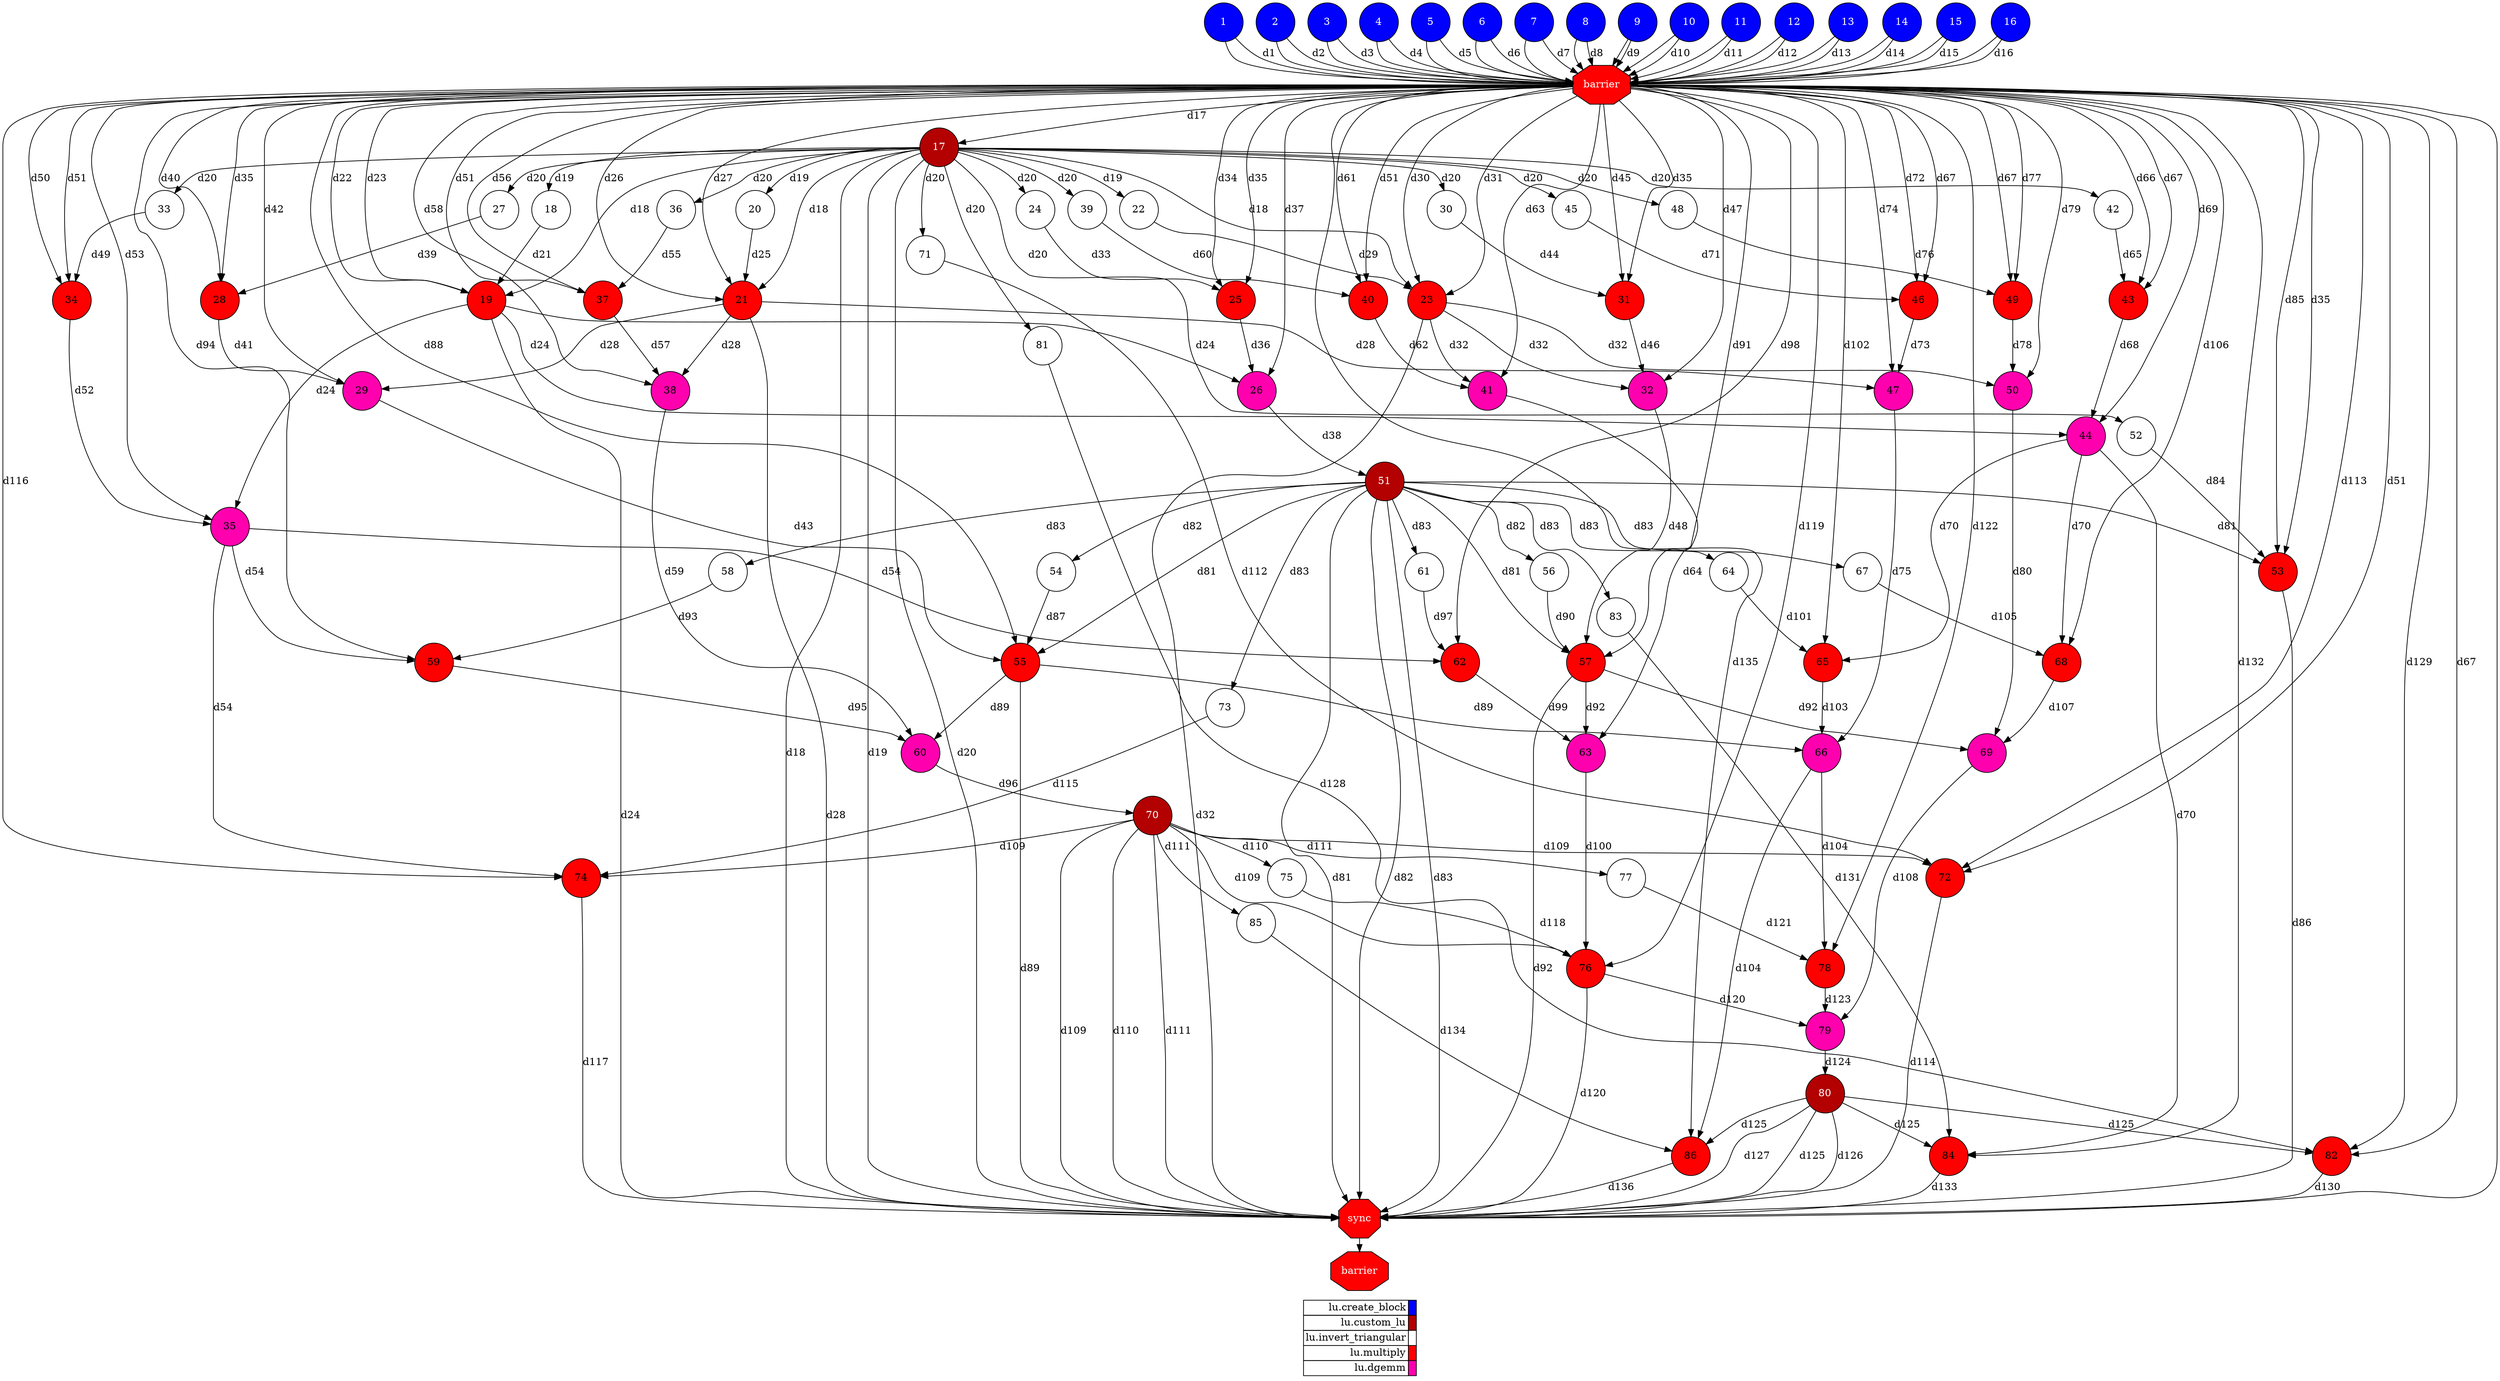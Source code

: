 digraph {
  rankdir=TB;
  labeljust="l";
  subgraph dependence_graph {
    ranksep=0.20;
    node[height=0.75];

1[shape=circle, style=filled fillcolor="#0000ff" fontcolor="#ffffff"];
2[shape=circle, style=filled fillcolor="#0000ff" fontcolor="#ffffff"];
3[shape=circle, style=filled fillcolor="#0000ff" fontcolor="#ffffff"];
4[shape=circle, style=filled fillcolor="#0000ff" fontcolor="#ffffff"];
5[shape=circle, style=filled fillcolor="#0000ff" fontcolor="#ffffff"];
6[shape=circle, style=filled fillcolor="#0000ff" fontcolor="#ffffff"];
7[shape=circle, style=filled fillcolor="#0000ff" fontcolor="#ffffff"];
8[shape=circle, style=filled fillcolor="#0000ff" fontcolor="#ffffff"];
9[shape=circle, style=filled fillcolor="#0000ff" fontcolor="#ffffff"];
10[shape=circle, style=filled fillcolor="#0000ff" fontcolor="#ffffff"];
11[shape=circle, style=filled fillcolor="#0000ff" fontcolor="#ffffff"];
12[shape=circle, style=filled fillcolor="#0000ff" fontcolor="#ffffff"];
13[shape=circle, style=filled fillcolor="#0000ff" fontcolor="#ffffff"];
14[shape=circle, style=filled fillcolor="#0000ff" fontcolor="#ffffff"];
15[shape=circle, style=filled fillcolor="#0000ff" fontcolor="#ffffff"];
16[shape=circle, style=filled fillcolor="#0000ff" fontcolor="#ffffff"];
Synchro1[label="barrier", shape=octagon, style=filled fillcolor="#ff0000" fontcolor="#FFFFFF"];
6 -> Synchro1;
1 -> Synchro1;
11 -> Synchro1;
12 -> Synchro1;
16 -> Synchro1;
7 -> Synchro1;
13 -> Synchro1;
10 -> Synchro1;
5 -> Synchro1;
8 -> Synchro1;
9 -> Synchro1;
3 -> Synchro1;
2 -> Synchro1;
14 -> Synchro1;
15 -> Synchro1;
4 -> Synchro1;
1 -> Synchro1[ label="d1" ];
2 -> Synchro1[ label="d2" ];
3 -> Synchro1[ label="d3" ];
4 -> Synchro1[ label="d4" ];
5 -> Synchro1[ label="d5" ];
6 -> Synchro1[ label="d6" ];
7 -> Synchro1[ label="d7" ];
8 -> Synchro1[ label="d8" ];
9 -> Synchro1[ label="d9" ];
10 -> Synchro1[ label="d10" ];
11 -> Synchro1[ label="d11" ];
12 -> Synchro1[ label="d12" ];
13 -> Synchro1[ label="d13" ];
14 -> Synchro1[ label="d14" ];
15 -> Synchro1[ label="d15" ];
16 -> Synchro1[ label="d16" ];
17[shape=circle, style=filled fillcolor="#b30000" fontcolor="#ffffff"];
Synchro1 -> 17[ label="d17" ];
18[shape=circle, style=filled fillcolor="#ffffff" fontcolor="#000000"];
17 -> 18[ label="d19" ];
19[shape=circle, style=filled fillcolor="#ff0000" fontcolor="#000000"];
Synchro1 -> 19[ label="d22" ];
18 -> 19[ label="d21" ];
17 -> 19[ label="d18" ];
Synchro1 -> 19[ label="d23" ];
20[shape=circle, style=filled fillcolor="#ffffff" fontcolor="#000000"];
17 -> 20[ label="d19" ];
21[shape=circle, style=filled fillcolor="#ff0000" fontcolor="#000000"];
Synchro1 -> 21[ label="d26" ];
20 -> 21[ label="d25" ];
17 -> 21[ label="d18" ];
Synchro1 -> 21[ label="d27" ];
22[shape=circle, style=filled fillcolor="#ffffff" fontcolor="#000000"];
17 -> 22[ label="d19" ];
23[shape=circle, style=filled fillcolor="#ff0000" fontcolor="#000000"];
Synchro1 -> 23[ label="d30" ];
22 -> 23[ label="d29" ];
17 -> 23[ label="d18" ];
Synchro1 -> 23[ label="d31" ];
24[shape=circle, style=filled fillcolor="#ffffff" fontcolor="#000000"];
17 -> 24[ label="d20" ];
25[shape=circle, style=filled fillcolor="#ff0000" fontcolor="#000000"];
Synchro1 -> 25[ label="d34" ];
Synchro1 -> 25[ label="d35" ];
24 -> 25[ label="d33" ];
26[shape=circle, style=filled fillcolor="#ff00ae" fontcolor="#000000"];
Synchro1 -> 26[ label="d37" ];
25 -> 26[ label="d36" ];
19 -> 26[ label="d24" ];
27[shape=circle, style=filled fillcolor="#ffffff" fontcolor="#000000"];
17 -> 27[ label="d20" ];
28[shape=circle, style=filled fillcolor="#ff0000" fontcolor="#000000"];
Synchro1 -> 28[ label="d40" ];
Synchro1 -> 28[ label="d35" ];
27 -> 28[ label="d39" ];
29[shape=circle, style=filled fillcolor="#ff00ae" fontcolor="#000000"];
Synchro1 -> 29[ label="d42" ];
28 -> 29[ label="d41" ];
21 -> 29[ label="d28" ];
30[shape=circle, style=filled fillcolor="#ffffff" fontcolor="#000000"];
17 -> 30[ label="d20" ];
31[shape=circle, style=filled fillcolor="#ff0000" fontcolor="#000000"];
Synchro1 -> 31[ label="d45" ];
Synchro1 -> 31[ label="d35" ];
30 -> 31[ label="d44" ];
32[shape=circle, style=filled fillcolor="#ff00ae" fontcolor="#000000"];
Synchro1 -> 32[ label="d47" ];
31 -> 32[ label="d46" ];
23 -> 32[ label="d32" ];
33[shape=circle, style=filled fillcolor="#ffffff" fontcolor="#000000"];
17 -> 33[ label="d20" ];
34[shape=circle, style=filled fillcolor="#ff0000" fontcolor="#000000"];
Synchro1 -> 34[ label="d50" ];
Synchro1 -> 34[ label="d51" ];
33 -> 34[ label="d49" ];
35[shape=circle, style=filled fillcolor="#ff00ae" fontcolor="#000000"];
Synchro1 -> 35[ label="d53" ];
34 -> 35[ label="d52" ];
19 -> 35[ label="d24" ];
36[shape=circle, style=filled fillcolor="#ffffff" fontcolor="#000000"];
17 -> 36[ label="d20" ];
37[shape=circle, style=filled fillcolor="#ff0000" fontcolor="#000000"];
Synchro1 -> 37[ label="d56" ];
Synchro1 -> 37[ label="d51" ];
36 -> 37[ label="d55" ];
38[shape=circle, style=filled fillcolor="#ff00ae" fontcolor="#000000"];
Synchro1 -> 38[ label="d58" ];
37 -> 38[ label="d57" ];
21 -> 38[ label="d28" ];
39[shape=circle, style=filled fillcolor="#ffffff" fontcolor="#000000"];
17 -> 39[ label="d20" ];
40[shape=circle, style=filled fillcolor="#ff0000" fontcolor="#000000"];
Synchro1 -> 40[ label="d61" ];
Synchro1 -> 40[ label="d51" ];
39 -> 40[ label="d60" ];
41[shape=circle, style=filled fillcolor="#ff00ae" fontcolor="#000000"];
Synchro1 -> 41[ label="d63" ];
40 -> 41[ label="d62" ];
23 -> 41[ label="d32" ];
42[shape=circle, style=filled fillcolor="#ffffff" fontcolor="#000000"];
17 -> 42[ label="d20" ];
43[shape=circle, style=filled fillcolor="#ff0000" fontcolor="#000000"];
Synchro1 -> 43[ label="d66" ];
Synchro1 -> 43[ label="d67" ];
42 -> 43[ label="d65" ];
44[shape=circle, style=filled fillcolor="#ff00ae" fontcolor="#000000"];
Synchro1 -> 44[ label="d69" ];
43 -> 44[ label="d68" ];
19 -> 44[ label="d24" ];
45[shape=circle, style=filled fillcolor="#ffffff" fontcolor="#000000"];
17 -> 45[ label="d20" ];
46[shape=circle, style=filled fillcolor="#ff0000" fontcolor="#000000"];
Synchro1 -> 46[ label="d72" ];
Synchro1 -> 46[ label="d67" ];
45 -> 46[ label="d71" ];
47[shape=circle, style=filled fillcolor="#ff00ae" fontcolor="#000000"];
Synchro1 -> 47[ label="d74" ];
46 -> 47[ label="d73" ];
21 -> 47[ label="d28" ];
48[shape=circle, style=filled fillcolor="#ffffff" fontcolor="#000000"];
17 -> 48[ label="d20" ];
49[shape=circle, style=filled fillcolor="#ff0000" fontcolor="#000000"];
Synchro1 -> 49[ label="d77" ];
Synchro1 -> 49[ label="d67" ];
48 -> 49[ label="d76" ];
50[shape=circle, style=filled fillcolor="#ff00ae" fontcolor="#000000"];
Synchro1 -> 50[ label="d79" ];
49 -> 50[ label="d78" ];
23 -> 50[ label="d32" ];
51[shape=circle, style=filled fillcolor="#b30000" fontcolor="#ffffff"];
26 -> 51[ label="d38" ];
52[shape=circle, style=filled fillcolor="#ffffff" fontcolor="#000000"];
17 -> 52[ label="d20" ];
53[shape=circle, style=filled fillcolor="#ff0000" fontcolor="#000000"];
Synchro1 -> 53[ label="d85" ];
51 -> 53[ label="d81" ];
Synchro1 -> 53[ label="d35" ];
52 -> 53[ label="d84" ];
54[shape=circle, style=filled fillcolor="#ffffff" fontcolor="#000000"];
51 -> 54[ label="d82" ];
55[shape=circle, style=filled fillcolor="#ff0000" fontcolor="#000000"];
Synchro1 -> 55[ label="d88" ];
54 -> 55[ label="d87" ];
51 -> 55[ label="d81" ];
29 -> 55[ label="d43" ];
56[shape=circle, style=filled fillcolor="#ffffff" fontcolor="#000000"];
51 -> 56[ label="d82" ];
57[shape=circle, style=filled fillcolor="#ff0000" fontcolor="#000000"];
Synchro1 -> 57[ label="d91" ];
56 -> 57[ label="d90" ];
51 -> 57[ label="d81" ];
32 -> 57[ label="d48" ];
58[shape=circle, style=filled fillcolor="#ffffff" fontcolor="#000000"];
51 -> 58[ label="d83" ];
59[shape=circle, style=filled fillcolor="#ff0000" fontcolor="#000000"];
Synchro1 -> 59[ label="d94" ];
35 -> 59[ label="d54" ];
58 -> 59[ label="d93" ];
60[shape=circle, style=filled fillcolor="#ff00ae" fontcolor="#000000"];
38 -> 60[ label="d59" ];
59 -> 60[ label="d95" ];
55 -> 60[ label="d89" ];
61[shape=circle, style=filled fillcolor="#ffffff" fontcolor="#000000"];
51 -> 61[ label="d83" ];
62[shape=circle, style=filled fillcolor="#ff0000" fontcolor="#000000"];
Synchro1 -> 62[ label="d98" ];
35 -> 62[ label="d54" ];
61 -> 62[ label="d97" ];
63[shape=circle, style=filled fillcolor="#ff00ae" fontcolor="#000000"];
41 -> 63[ label="d64" ];
62 -> 63[ label="d99" ];
57 -> 63[ label="d92" ];
64[shape=circle, style=filled fillcolor="#ffffff" fontcolor="#000000"];
51 -> 64[ label="d83" ];
65[shape=circle, style=filled fillcolor="#ff0000" fontcolor="#000000"];
Synchro1 -> 65[ label="d102" ];
44 -> 65[ label="d70" ];
64 -> 65[ label="d101" ];
66[shape=circle, style=filled fillcolor="#ff00ae" fontcolor="#000000"];
47 -> 66[ label="d75" ];
65 -> 66[ label="d103" ];
55 -> 66[ label="d89" ];
67[shape=circle, style=filled fillcolor="#ffffff" fontcolor="#000000"];
51 -> 67[ label="d83" ];
68[shape=circle, style=filled fillcolor="#ff0000" fontcolor="#000000"];
Synchro1 -> 68[ label="d106" ];
44 -> 68[ label="d70" ];
67 -> 68[ label="d105" ];
69[shape=circle, style=filled fillcolor="#ff00ae" fontcolor="#000000"];
50 -> 69[ label="d80" ];
68 -> 69[ label="d107" ];
57 -> 69[ label="d92" ];
70[shape=circle, style=filled fillcolor="#b30000" fontcolor="#ffffff"];
60 -> 70[ label="d96" ];
71[shape=circle, style=filled fillcolor="#ffffff" fontcolor="#000000"];
17 -> 71[ label="d20" ];
72[shape=circle, style=filled fillcolor="#ff0000" fontcolor="#000000"];
Synchro1 -> 72[ label="d113" ];
70 -> 72[ label="d109" ];
Synchro1 -> 72[ label="d51" ];
71 -> 72[ label="d112" ];
73[shape=circle, style=filled fillcolor="#ffffff" fontcolor="#000000"];
51 -> 73[ label="d83" ];
74[shape=circle, style=filled fillcolor="#ff0000" fontcolor="#000000"];
Synchro1 -> 74[ label="d116" ];
70 -> 74[ label="d109" ];
35 -> 74[ label="d54" ];
73 -> 74[ label="d115" ];
75[shape=circle, style=filled fillcolor="#ffffff" fontcolor="#000000"];
70 -> 75[ label="d110" ];
76[shape=circle, style=filled fillcolor="#ff0000" fontcolor="#000000"];
Synchro1 -> 76[ label="d119" ];
75 -> 76[ label="d118" ];
70 -> 76[ label="d109" ];
63 -> 76[ label="d100" ];
77[shape=circle, style=filled fillcolor="#ffffff" fontcolor="#000000"];
70 -> 77[ label="d111" ];
78[shape=circle, style=filled fillcolor="#ff0000" fontcolor="#000000"];
Synchro1 -> 78[ label="d122" ];
66 -> 78[ label="d104" ];
77 -> 78[ label="d121" ];
79[shape=circle, style=filled fillcolor="#ff00ae" fontcolor="#000000"];
69 -> 79[ label="d108" ];
78 -> 79[ label="d123" ];
76 -> 79[ label="d120" ];
80[shape=circle, style=filled fillcolor="#b30000" fontcolor="#ffffff"];
79 -> 80[ label="d124" ];
81[shape=circle, style=filled fillcolor="#ffffff" fontcolor="#000000"];
17 -> 81[ label="d20" ];
82[shape=circle, style=filled fillcolor="#ff0000" fontcolor="#000000"];
Synchro1 -> 82[ label="d129" ];
80 -> 82[ label="d125" ];
Synchro1 -> 82[ label="d67" ];
81 -> 82[ label="d128" ];
83[shape=circle, style=filled fillcolor="#ffffff" fontcolor="#000000"];
51 -> 83[ label="d83" ];
84[shape=circle, style=filled fillcolor="#ff0000" fontcolor="#000000"];
Synchro1 -> 84[ label="d132" ];
80 -> 84[ label="d125" ];
44 -> 84[ label="d70" ];
83 -> 84[ label="d131" ];
85[shape=circle, style=filled fillcolor="#ffffff" fontcolor="#000000"];
70 -> 85[ label="d111" ];
86[shape=circle, style=filled fillcolor="#ff0000" fontcolor="#000000"];
Synchro1 -> 86[ label="d135" ];
80 -> 86[ label="d125" ];
66 -> 86[ label="d104" ];
85 -> 86[ label="d134" ];
Synchro2[label="sync", shape=octagon, style=filled fillcolor="#ff0000" fontcolor="#FFFFFF"];
Synchro1 -> Synchro2;
17 -> Synchro2[ label="d18" ];
51 -> Synchro2[ label="d81" ];
70 -> Synchro2[ label="d109" ];
80 -> Synchro2[ label="d125" ];
17 -> Synchro2[ label="d19" ];
53 -> Synchro2[ label="d86" ];
51 -> Synchro2[ label="d82" ];
72 -> Synchro2[ label="d114" ];
74 -> Synchro2[ label="d117" ];
70 -> Synchro2[ label="d110" ];
82 -> Synchro2[ label="d130" ];
84 -> Synchro2[ label="d133" ];
86 -> Synchro2[ label="d136" ];
80 -> Synchro2[ label="d126" ];
17 -> Synchro2[ label="d20" ];
19 -> Synchro2[ label="d24" ];
21 -> Synchro2[ label="d28" ];
23 -> Synchro2[ label="d32" ];
51 -> Synchro2[ label="d83" ];
55 -> Synchro2[ label="d89" ];
57 -> Synchro2[ label="d92" ];
70 -> Synchro2[ label="d111" ];
76 -> Synchro2[ label="d120" ];
80 -> Synchro2[ label="d127" ];
Synchro3[label="barrier", shape=octagon, style=filled fillcolor="#ff0000" fontcolor="#FFFFFF"];
Synchro2 -> Synchro3;  }
  subgraph legend {
    rank=sink;
    node [shape=plaintext, height=0.75];
    ranksep=0.20;
    label = "Legend";
    key [label=<
      <table border="0" cellpadding="2" cellspacing="0" cellborder="1">
<tr>
<td align="right">lu.create_block</td>
<td bgcolor="#0000ff">&nbsp;</td>
</tr>
<tr>
<td align="right">lu.custom_lu</td>
<td bgcolor="#b30000">&nbsp;</td>
</tr>
<tr>
<td align="right">lu.invert_triangular</td>
<td bgcolor="#ffffff">&nbsp;</td>
</tr>
<tr>
<td align="right">lu.multiply</td>
<td bgcolor="#ff0000">&nbsp;</td>
</tr>
<tr>
<td align="right">lu.dgemm</td>
<td bgcolor="#ff00ae">&nbsp;</td>
</tr>
      </table>
    >]
  }
}
